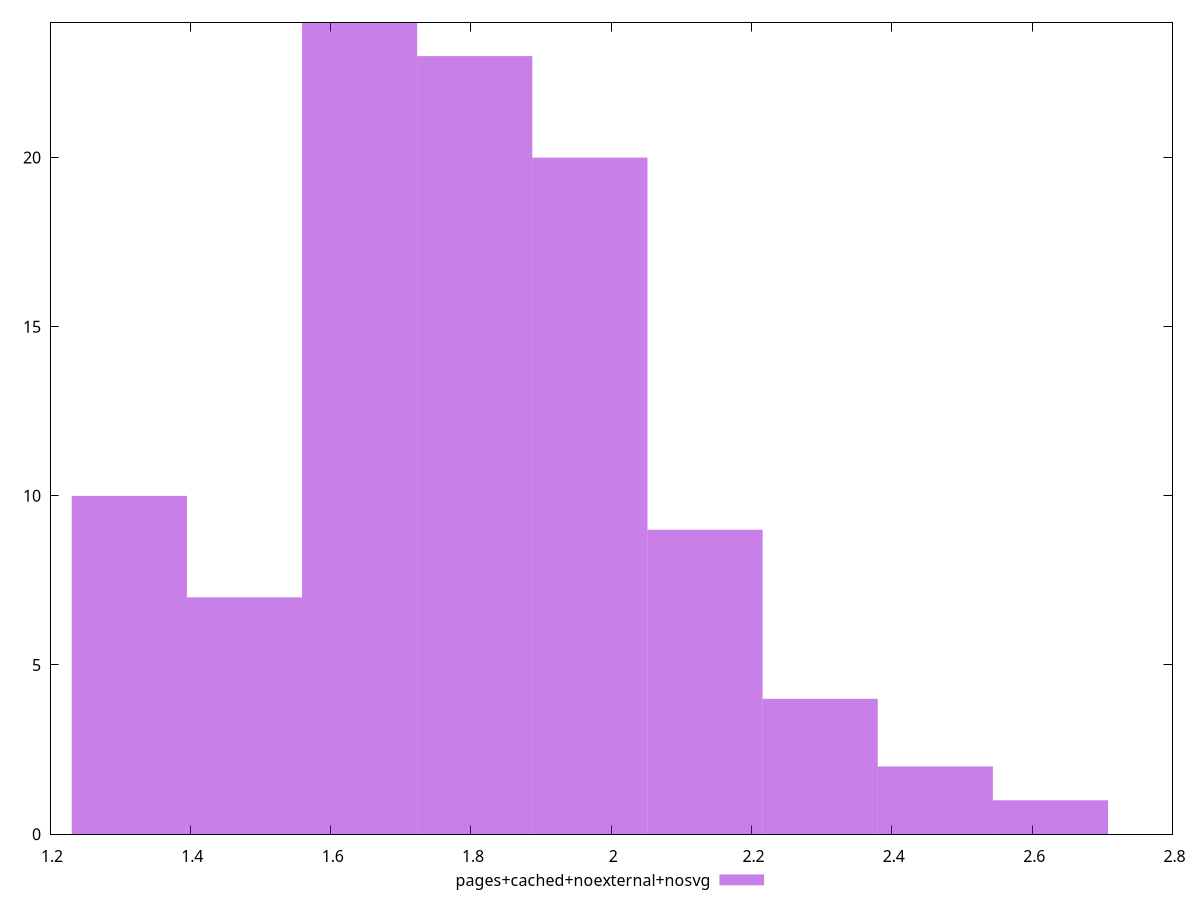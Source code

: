 $_pagesCachedNoexternalNosvg <<EOF
1.9695567251499324 20
1.6412972709582772 24
1.4771675438624494 7
2.1336864522457604 9
1.805426998054105 23
1.3130378167666217 10
2.461945906437416 2
2.297816179341588 4
2.6260756335332434 1
EOF
set key outside below
set terminal pngcairo
set output "report_00006_2020-11-02T20-21-41.718Z/server-response-time/pages+cached+noexternal+nosvg//raw_hist.png"
set yrange [0:24]
set boxwidth 0.1641297270958277
set style fill transparent solid 0.5 noborder
plot $_pagesCachedNoexternalNosvg title "pages+cached+noexternal+nosvg" with boxes ,